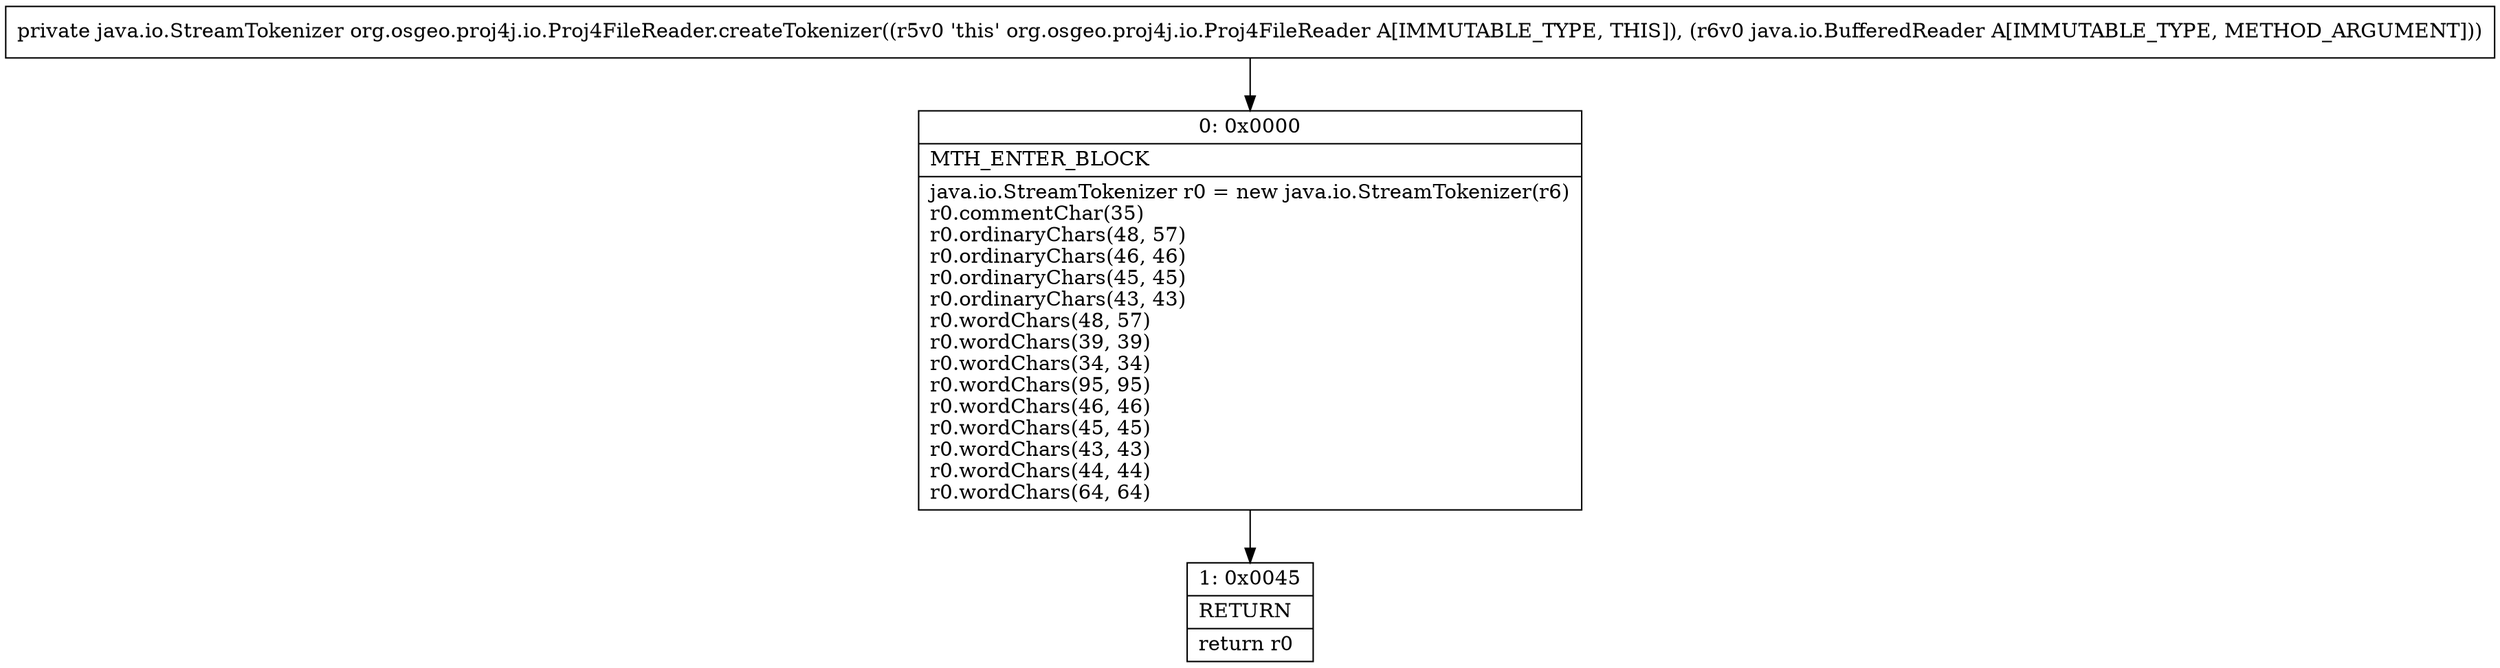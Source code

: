 digraph "CFG fororg.osgeo.proj4j.io.Proj4FileReader.createTokenizer(Ljava\/io\/BufferedReader;)Ljava\/io\/StreamTokenizer;" {
Node_0 [shape=record,label="{0\:\ 0x0000|MTH_ENTER_BLOCK\l|java.io.StreamTokenizer r0 = new java.io.StreamTokenizer(r6)\lr0.commentChar(35)\lr0.ordinaryChars(48, 57)\lr0.ordinaryChars(46, 46)\lr0.ordinaryChars(45, 45)\lr0.ordinaryChars(43, 43)\lr0.wordChars(48, 57)\lr0.wordChars(39, 39)\lr0.wordChars(34, 34)\lr0.wordChars(95, 95)\lr0.wordChars(46, 46)\lr0.wordChars(45, 45)\lr0.wordChars(43, 43)\lr0.wordChars(44, 44)\lr0.wordChars(64, 64)\l}"];
Node_1 [shape=record,label="{1\:\ 0x0045|RETURN\l|return r0\l}"];
MethodNode[shape=record,label="{private java.io.StreamTokenizer org.osgeo.proj4j.io.Proj4FileReader.createTokenizer((r5v0 'this' org.osgeo.proj4j.io.Proj4FileReader A[IMMUTABLE_TYPE, THIS]), (r6v0 java.io.BufferedReader A[IMMUTABLE_TYPE, METHOD_ARGUMENT])) }"];
MethodNode -> Node_0;
Node_0 -> Node_1;
}

